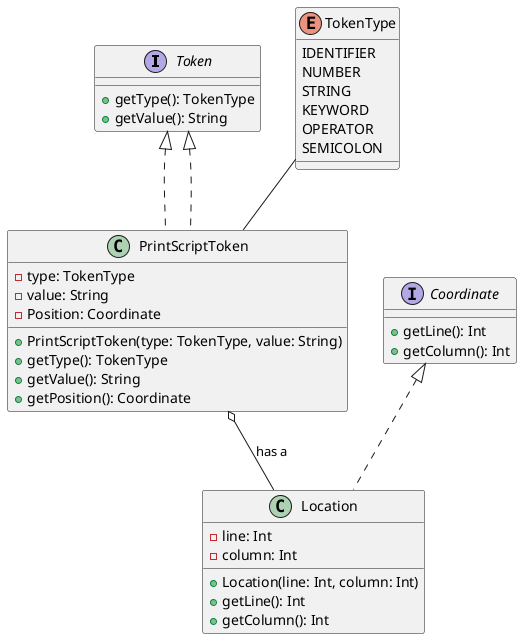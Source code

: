 @startuml

interface Token {
    +getType(): TokenType
    +getValue(): String
}

class PrintScriptToken implements Token {
    -type: TokenType
    -value: String
    -Position: Coordinate
    +PrintScriptToken(type: TokenType, value: String)
    +getType(): TokenType
    +getValue(): String
    +getPosition(): Coordinate
}

enum TokenType {
    IDENTIFIER
    NUMBER
    STRING
    KEYWORD
    OPERATOR
    SEMICOLON
}

interface Coordinate {
    +getLine(): Int
    +getColumn(): Int
}

class Location implements Coordinate {
    -line: Int
    -column: Int
    +Location(line: Int, column: Int)
    +getLine(): Int
    +getColumn(): Int
}

PrintScriptToken o-- Location : has a

Token <|.. PrintScriptToken
TokenType -- PrintScriptToken

@enduml